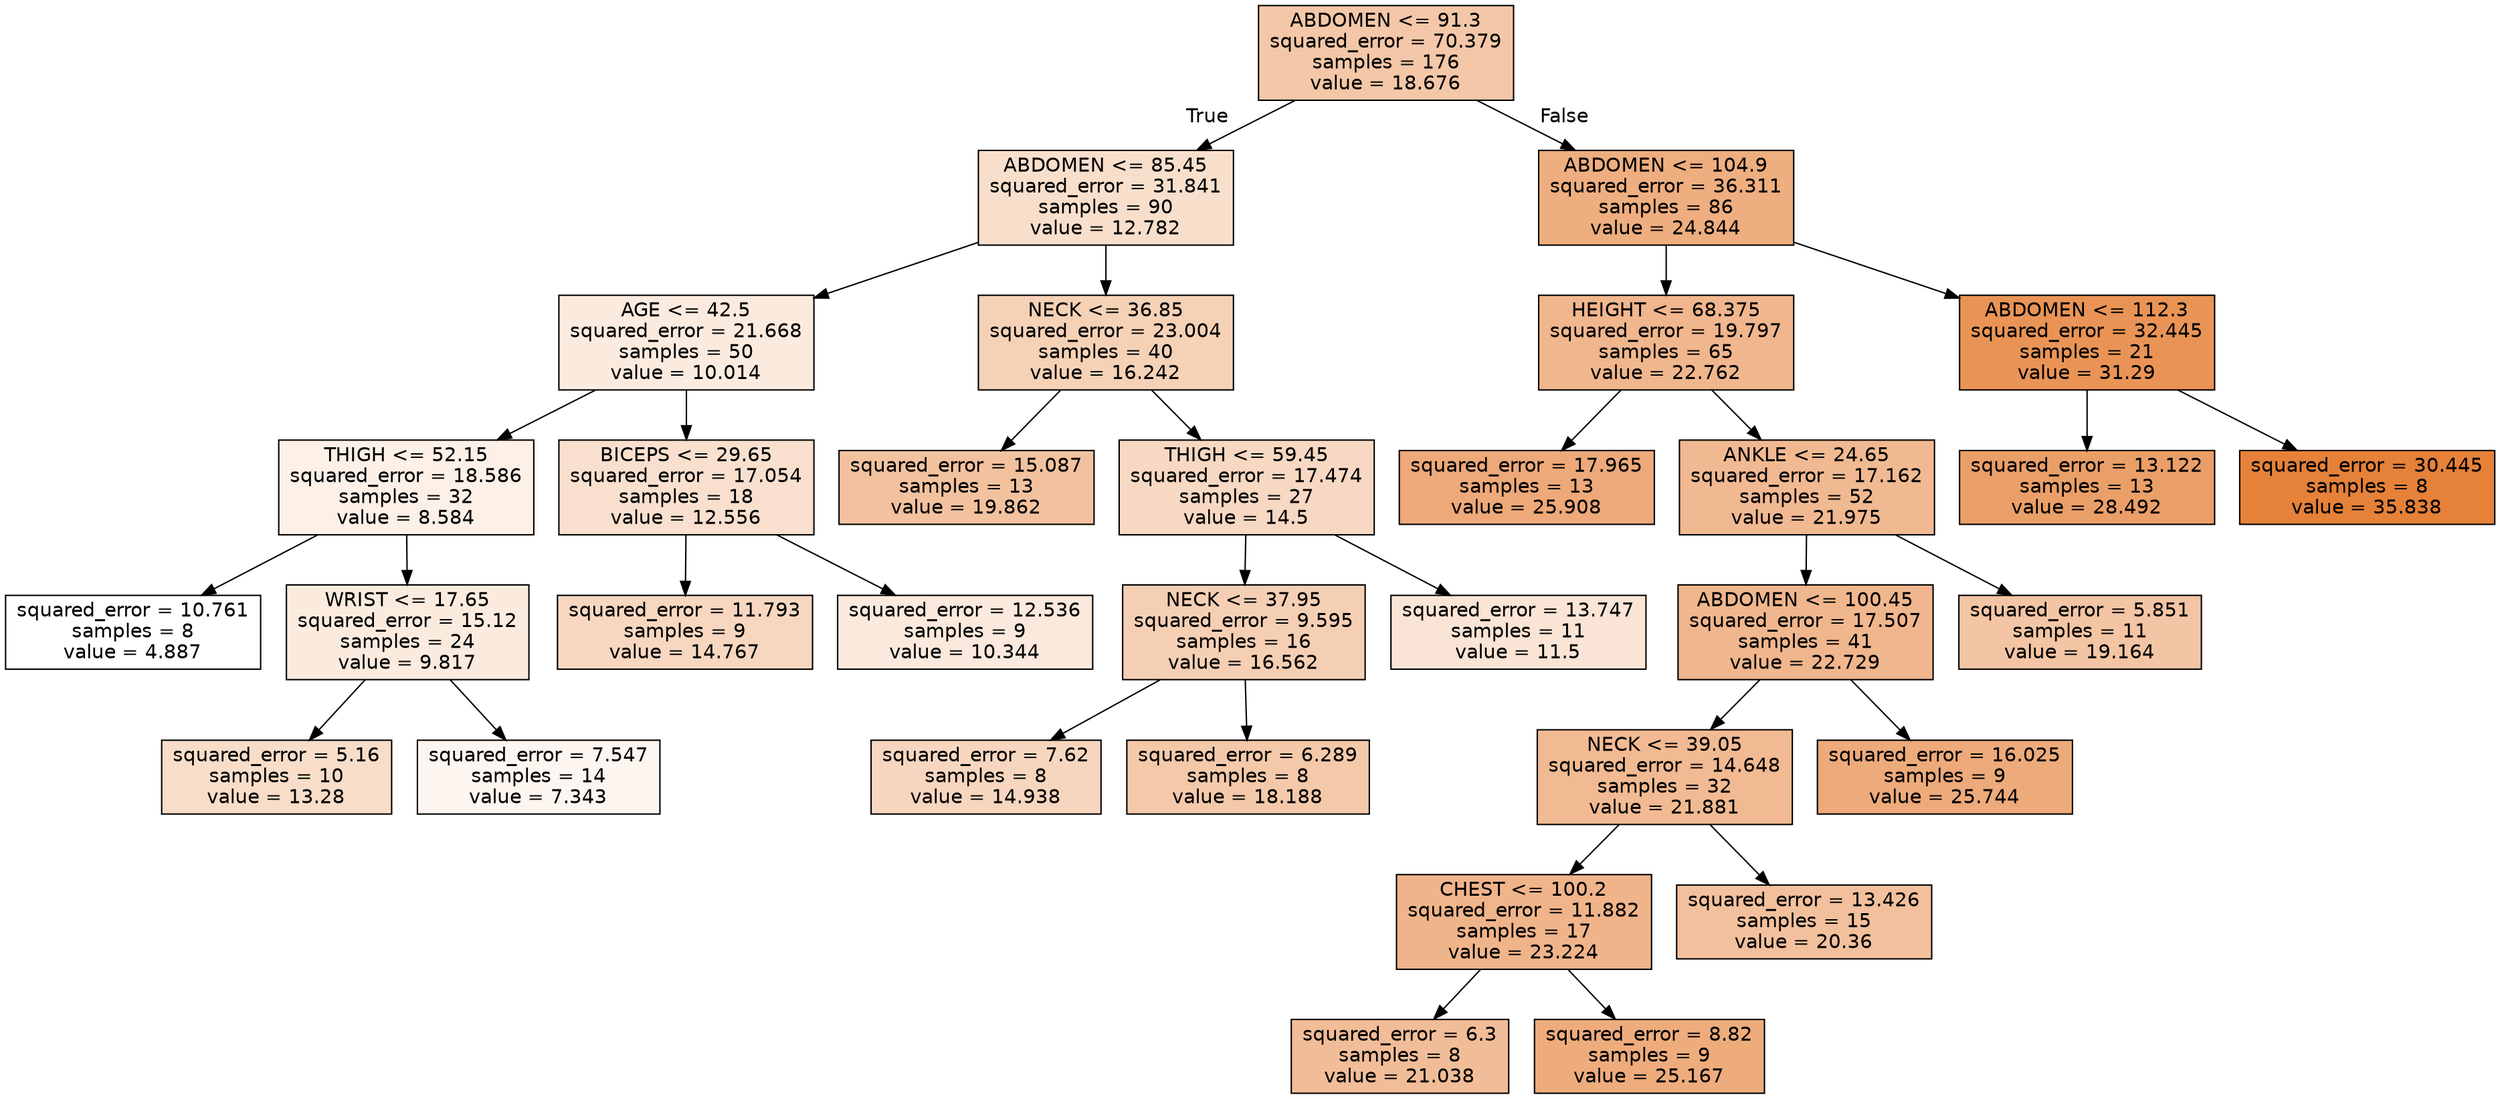 digraph Tree {
node [shape=box, style="filled", color="black", fontname="helvetica"] ;
edge [fontname="helvetica"] ;
0 [label="ABDOMEN <= 91.3\nsquared_error = 70.379\nsamples = 176\nvalue = 18.676", fillcolor="#f3c7a7"] ;
1 [label="ABDOMEN <= 85.45\nsquared_error = 31.841\nsamples = 90\nvalue = 12.782", fillcolor="#f8dfcc"] ;
0 -> 1 [labeldistance=2.5, labelangle=45, headlabel="True"] ;
2 [label="AGE <= 42.5\nsquared_error = 21.668\nsamples = 50\nvalue = 10.014", fillcolor="#fbeade"] ;
1 -> 2 ;
3 [label="THIGH <= 52.15\nsquared_error = 18.586\nsamples = 32\nvalue = 8.584", fillcolor="#fcf0e7"] ;
2 -> 3 ;
4 [label="squared_error = 10.761\nsamples = 8\nvalue = 4.887", fillcolor="#ffffff"] ;
3 -> 4 ;
5 [label="WRIST <= 17.65\nsquared_error = 15.12\nsamples = 24\nvalue = 9.817", fillcolor="#fbebdf"] ;
3 -> 5 ;
6 [label="squared_error = 5.16\nsamples = 10\nvalue = 13.28", fillcolor="#f8ddc9"] ;
5 -> 6 ;
7 [label="squared_error = 7.547\nsamples = 14\nvalue = 7.343", fillcolor="#fdf5ef"] ;
5 -> 7 ;
8 [label="BICEPS <= 29.65\nsquared_error = 17.054\nsamples = 18\nvalue = 12.556", fillcolor="#f9e0ce"] ;
2 -> 8 ;
9 [label="squared_error = 11.793\nsamples = 9\nvalue = 14.767", fillcolor="#f7d7c0"] ;
8 -> 9 ;
10 [label="squared_error = 12.536\nsamples = 9\nvalue = 10.344", fillcolor="#fae9dc"] ;
8 -> 10 ;
11 [label="NECK <= 36.85\nsquared_error = 23.004\nsamples = 40\nvalue = 16.242", fillcolor="#f5d1b6"] ;
1 -> 11 ;
12 [label="squared_error = 15.087\nsamples = 13\nvalue = 19.862", fillcolor="#f2c29f"] ;
11 -> 12 ;
13 [label="THIGH <= 59.45\nsquared_error = 17.474\nsamples = 27\nvalue = 14.5", fillcolor="#f7d8c2"] ;
11 -> 13 ;
14 [label="NECK <= 37.95\nsquared_error = 9.595\nsamples = 16\nvalue = 16.562", fillcolor="#f5cfb4"] ;
13 -> 14 ;
15 [label="squared_error = 7.62\nsamples = 8\nvalue = 14.938", fillcolor="#f7d6bf"] ;
14 -> 15 ;
16 [label="squared_error = 6.289\nsamples = 8\nvalue = 18.188", fillcolor="#f4c9aa"] ;
14 -> 16 ;
17 [label="squared_error = 13.747\nsamples = 11\nvalue = 11.5", fillcolor="#f9e4d5"] ;
13 -> 17 ;
18 [label="ABDOMEN <= 104.9\nsquared_error = 36.311\nsamples = 86\nvalue = 24.844", fillcolor="#eeae7f"] ;
0 -> 18 [labeldistance=2.5, labelangle=-45, headlabel="False"] ;
19 [label="HEIGHT <= 68.375\nsquared_error = 19.797\nsamples = 65\nvalue = 22.762", fillcolor="#f0b68d"] ;
18 -> 19 ;
20 [label="squared_error = 17.965\nsamples = 13\nvalue = 25.908", fillcolor="#eda979"] ;
19 -> 20 ;
21 [label="ANKLE <= 24.65\nsquared_error = 17.162\nsamples = 52\nvalue = 21.975", fillcolor="#f1b992"] ;
19 -> 21 ;
22 [label="ABDOMEN <= 100.45\nsquared_error = 17.507\nsamples = 41\nvalue = 22.729", fillcolor="#f0b68d"] ;
21 -> 22 ;
23 [label="NECK <= 39.05\nsquared_error = 14.648\nsamples = 32\nvalue = 21.881", fillcolor="#f1ba92"] ;
22 -> 23 ;
24 [label="CHEST <= 100.2\nsquared_error = 11.882\nsamples = 17\nvalue = 23.224", fillcolor="#f0b48a"] ;
23 -> 24 ;
25 [label="squared_error = 6.3\nsamples = 8\nvalue = 21.038", fillcolor="#f1bd98"] ;
24 -> 25 ;
26 [label="squared_error = 8.82\nsamples = 9\nvalue = 25.167", fillcolor="#eeac7d"] ;
24 -> 26 ;
27 [label="squared_error = 13.426\nsamples = 15\nvalue = 20.36", fillcolor="#f2c09c"] ;
23 -> 27 ;
28 [label="squared_error = 16.025\nsamples = 9\nvalue = 25.744", fillcolor="#edaa7a"] ;
22 -> 28 ;
29 [label="squared_error = 5.851\nsamples = 11\nvalue = 19.164", fillcolor="#f3c5a4"] ;
21 -> 29 ;
30 [label="ABDOMEN <= 112.3\nsquared_error = 32.445\nsamples = 21\nvalue = 31.29", fillcolor="#e99456"] ;
18 -> 30 ;
31 [label="squared_error = 13.122\nsamples = 13\nvalue = 28.492", fillcolor="#eb9f68"] ;
30 -> 31 ;
32 [label="squared_error = 30.445\nsamples = 8\nvalue = 35.838", fillcolor="#e58139"] ;
30 -> 32 ;
}